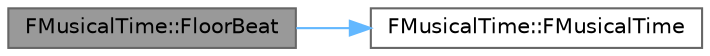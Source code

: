 digraph "FMusicalTime::FloorBeat"
{
 // INTERACTIVE_SVG=YES
 // LATEX_PDF_SIZE
  bgcolor="transparent";
  edge [fontname=Helvetica,fontsize=10,labelfontname=Helvetica,labelfontsize=10];
  node [fontname=Helvetica,fontsize=10,shape=box,height=0.2,width=0.4];
  rankdir="LR";
  Node1 [id="Node000001",label="FMusicalTime::FloorBeat",height=0.2,width=0.4,color="gray40", fillcolor="grey60", style="filled", fontcolor="black",tooltip=" "];
  Node1 -> Node2 [id="edge1_Node000001_Node000002",color="steelblue1",style="solid",tooltip=" "];
  Node2 [id="Node000002",label="FMusicalTime::FMusicalTime",height=0.2,width=0.4,color="grey40", fillcolor="white", style="filled",URL="$de/dd9/structFMusicalTime.html#a57718987d204762026ca766be60be3f1",tooltip=" "];
}
